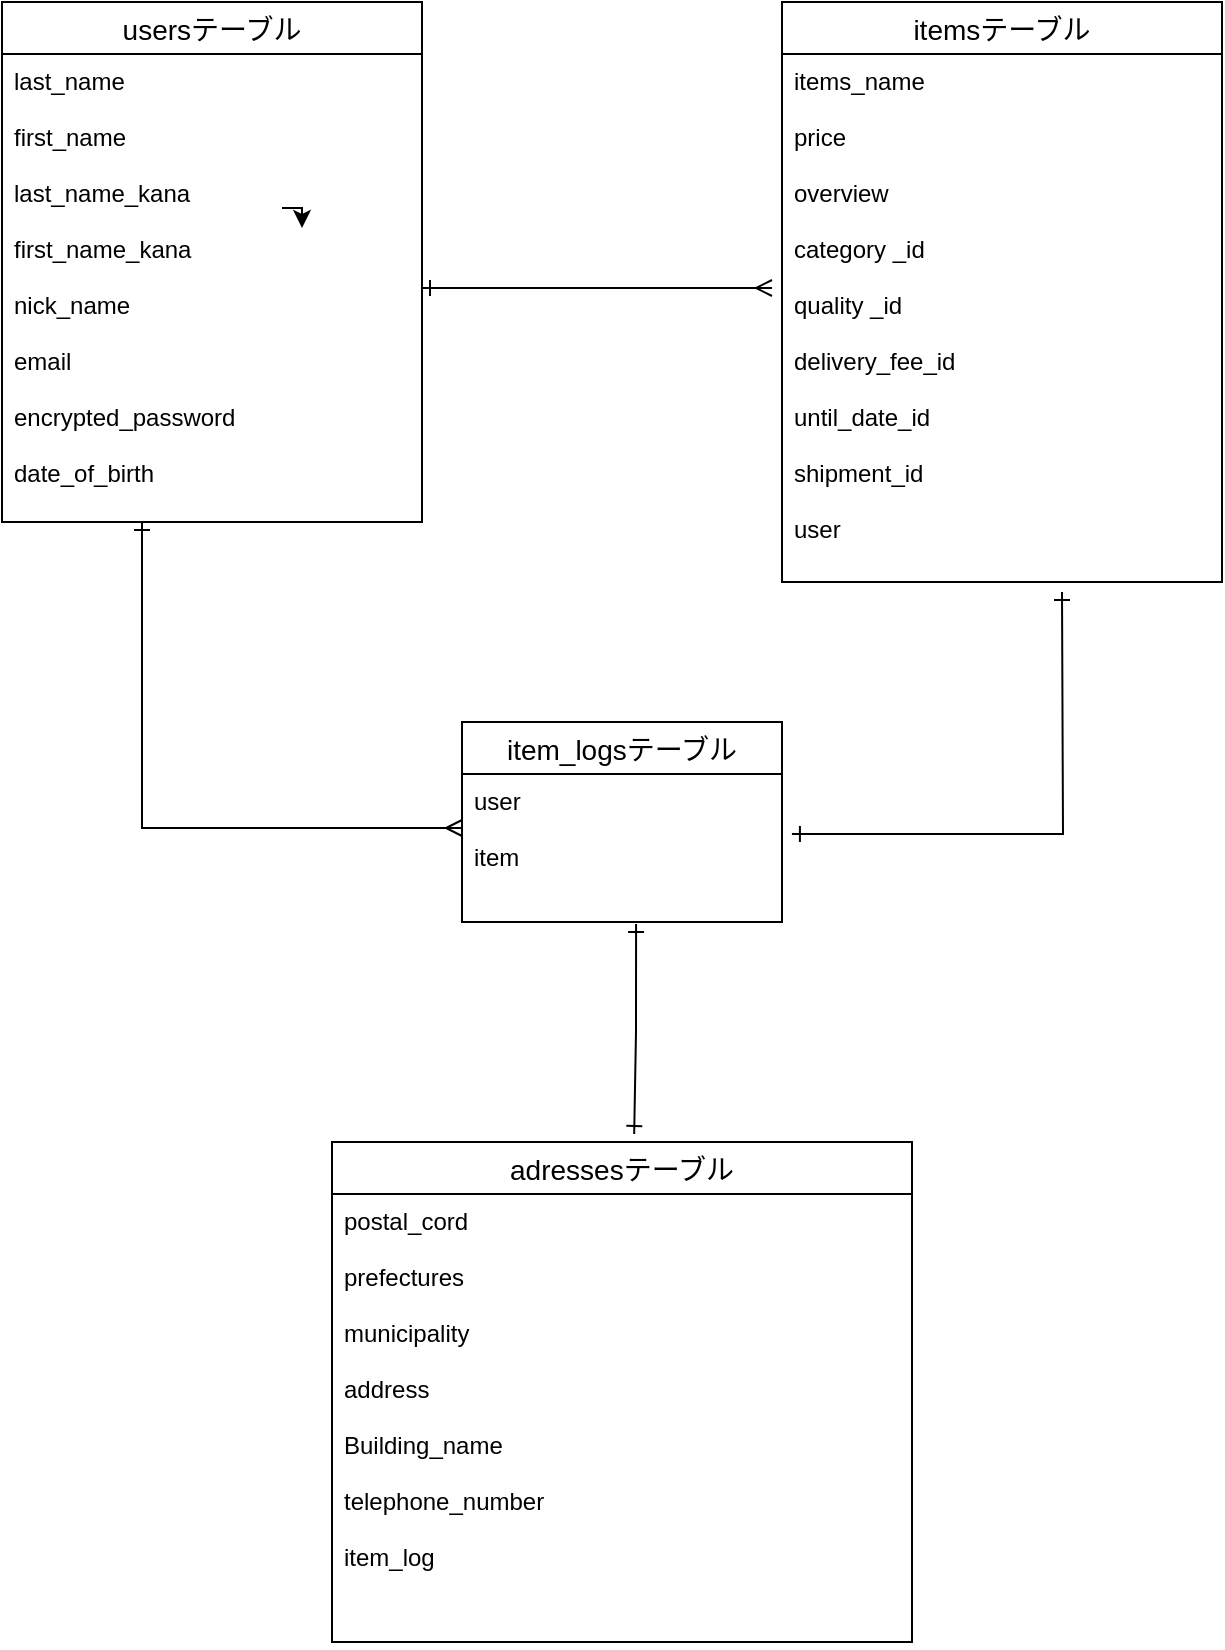 <mxfile>
    <diagram id="Ypcg4PctWzy4GKVDeQTM" name="ページ1">
        <mxGraphModel dx="568" dy="859" grid="1" gridSize="10" guides="1" tooltips="1" connect="0" arrows="1" fold="1" page="0" pageScale="1" pageWidth="827" pageHeight="1169" math="0" shadow="0">
            <root>
                <mxCell id="0"/>
                <mxCell id="1" parent="0"/>
                <mxCell id="104" value="item_logsテーブル" style="swimlane;fontStyle=0;childLayout=stackLayout;horizontal=1;startSize=26;horizontalStack=0;resizeParent=1;resizeParentMax=0;resizeLast=0;collapsible=1;marginBottom=0;align=center;fontSize=14;" parent="1" vertex="1">
                    <mxGeometry x="350" y="500" width="160" height="100" as="geometry"/>
                </mxCell>
                <mxCell id="105" value="user &#10;&#10;item" style="text;strokeColor=none;fillColor=none;spacingLeft=4;spacingRight=4;overflow=hidden;rotatable=0;points=[[0,0.5],[1,0.5]];portConstraint=eastwest;fontSize=12;" parent="104" vertex="1">
                    <mxGeometry y="26" width="160" height="74" as="geometry"/>
                </mxCell>
                <mxCell id="108" value="adressesテーブル" style="swimlane;fontStyle=0;childLayout=stackLayout;horizontal=1;startSize=26;horizontalStack=0;resizeParent=1;resizeParentMax=0;resizeLast=0;collapsible=1;marginBottom=0;align=center;fontSize=14;" parent="1" vertex="1">
                    <mxGeometry x="285" y="710" width="290" height="250" as="geometry"/>
                </mxCell>
                <mxCell id="109" value="postal_cord &#10;&#10;prefectures&#10;&#10;municipality &#10;&#10;address &#10;&#10;Building_name &#10;&#10;telephone_number&#10;&#10;item_log " style="text;strokeColor=none;fillColor=none;spacingLeft=4;spacingRight=4;overflow=hidden;rotatable=0;points=[[0,0.5],[1,0.5]];portConstraint=eastwest;fontSize=12;" parent="108" vertex="1">
                    <mxGeometry y="26" width="290" height="224" as="geometry"/>
                </mxCell>
                <mxCell id="116" style="edgeStyle=orthogonalEdgeStyle;rounded=0;orthogonalLoop=1;jettySize=auto;html=1;" parent="1" edge="1">
                    <mxGeometry relative="1" as="geometry">
                        <mxPoint x="270" y="253" as="targetPoint"/>
                        <mxPoint x="260" y="243" as="sourcePoint"/>
                    </mxGeometry>
                </mxCell>
                <mxCell id="120" value="usersテーブル" style="swimlane;fontStyle=0;childLayout=stackLayout;horizontal=1;startSize=26;horizontalStack=0;resizeParent=1;resizeParentMax=0;resizeLast=0;collapsible=1;marginBottom=0;align=center;fontSize=14;" parent="1" vertex="1">
                    <mxGeometry x="120" y="140" width="210" height="260" as="geometry"/>
                </mxCell>
                <mxCell id="121" value="last_name &#10;&#10;first_name &#10;&#10;last_name_kana &#10;&#10;first_name_kana &#10;&#10;nick_name &#10;&#10;email &#10;&#10;encrypted_password&#10; &#10;date_of_birth" style="text;strokeColor=none;fillColor=none;spacingLeft=4;spacingRight=4;overflow=hidden;rotatable=0;points=[[0,0.5],[1,0.5]];portConstraint=eastwest;fontSize=12;" parent="120" vertex="1">
                    <mxGeometry y="26" width="210" height="234" as="geometry"/>
                </mxCell>
                <mxCell id="126" value="itemsテーブル" style="swimlane;fontStyle=0;childLayout=stackLayout;horizontal=1;startSize=26;horizontalStack=0;resizeParent=1;resizeParentMax=0;resizeLast=0;collapsible=1;marginBottom=0;align=center;fontSize=14;" parent="1" vertex="1">
                    <mxGeometry x="510" y="140" width="220" height="290" as="geometry"/>
                </mxCell>
                <mxCell id="127" value=" items_name&#10;&#10;price&#10; &#10;overview&#10; &#10;category _id&#10;&#10;quality _id&#10;&#10;delivery_fee_id&#10;&#10;until_date_id&#10;&#10;shipment_id&#10;&#10;user&#10;" style="text;strokeColor=none;fillColor=none;spacingLeft=4;spacingRight=4;overflow=hidden;rotatable=0;points=[[0,0.5],[1,0.5]];portConstraint=eastwest;fontSize=12;" parent="126" vertex="1">
                    <mxGeometry y="26" width="220" height="264" as="geometry"/>
                </mxCell>
                <mxCell id="144" style="edgeStyle=orthogonalEdgeStyle;rounded=0;orthogonalLoop=1;jettySize=auto;html=1;startArrow=ERone;startFill=0;endArrow=ERmany;endFill=0;verticalAlign=bottom;" parent="1" source="121" edge="1">
                    <mxGeometry relative="1" as="geometry">
                        <mxPoint x="505" y="283" as="targetPoint"/>
                        <Array as="points">
                            <mxPoint x="505" y="283"/>
                        </Array>
                    </mxGeometry>
                </mxCell>
                <mxCell id="148" style="edgeStyle=orthogonalEdgeStyle;rounded=0;orthogonalLoop=1;jettySize=auto;html=1;startArrow=ERone;startFill=0;endArrow=ERmany;endFill=0;verticalAlign=bottom;" parent="1" source="121" target="105" edge="1">
                    <mxGeometry relative="1" as="geometry">
                        <Array as="points">
                            <mxPoint x="190" y="553"/>
                        </Array>
                    </mxGeometry>
                </mxCell>
                <mxCell id="149" style="edgeStyle=orthogonalEdgeStyle;rounded=0;orthogonalLoop=1;jettySize=auto;html=1;startArrow=ERone;startFill=0;endArrow=ERone;endFill=0;verticalAlign=bottom;entryX=1.031;entryY=0.405;entryDx=0;entryDy=0;entryPerimeter=0;" parent="1" target="105" edge="1">
                    <mxGeometry relative="1" as="geometry">
                        <mxPoint x="650" y="435" as="sourcePoint"/>
                    </mxGeometry>
                </mxCell>
                <mxCell id="153" style="edgeStyle=orthogonalEdgeStyle;rounded=0;orthogonalLoop=1;jettySize=auto;html=1;entryX=0.521;entryY=-0.016;entryDx=0;entryDy=0;entryPerimeter=0;exitX=0.544;exitY=1.014;exitDx=0;exitDy=0;exitPerimeter=0;startArrow=ERone;startFill=0;endArrow=ERone;endFill=0;" edge="1" parent="1" source="105" target="108">
                    <mxGeometry relative="1" as="geometry">
                        <mxPoint x="436" y="590" as="sourcePoint"/>
                    </mxGeometry>
                </mxCell>
            </root>
        </mxGraphModel>
    </diagram>
</mxfile>